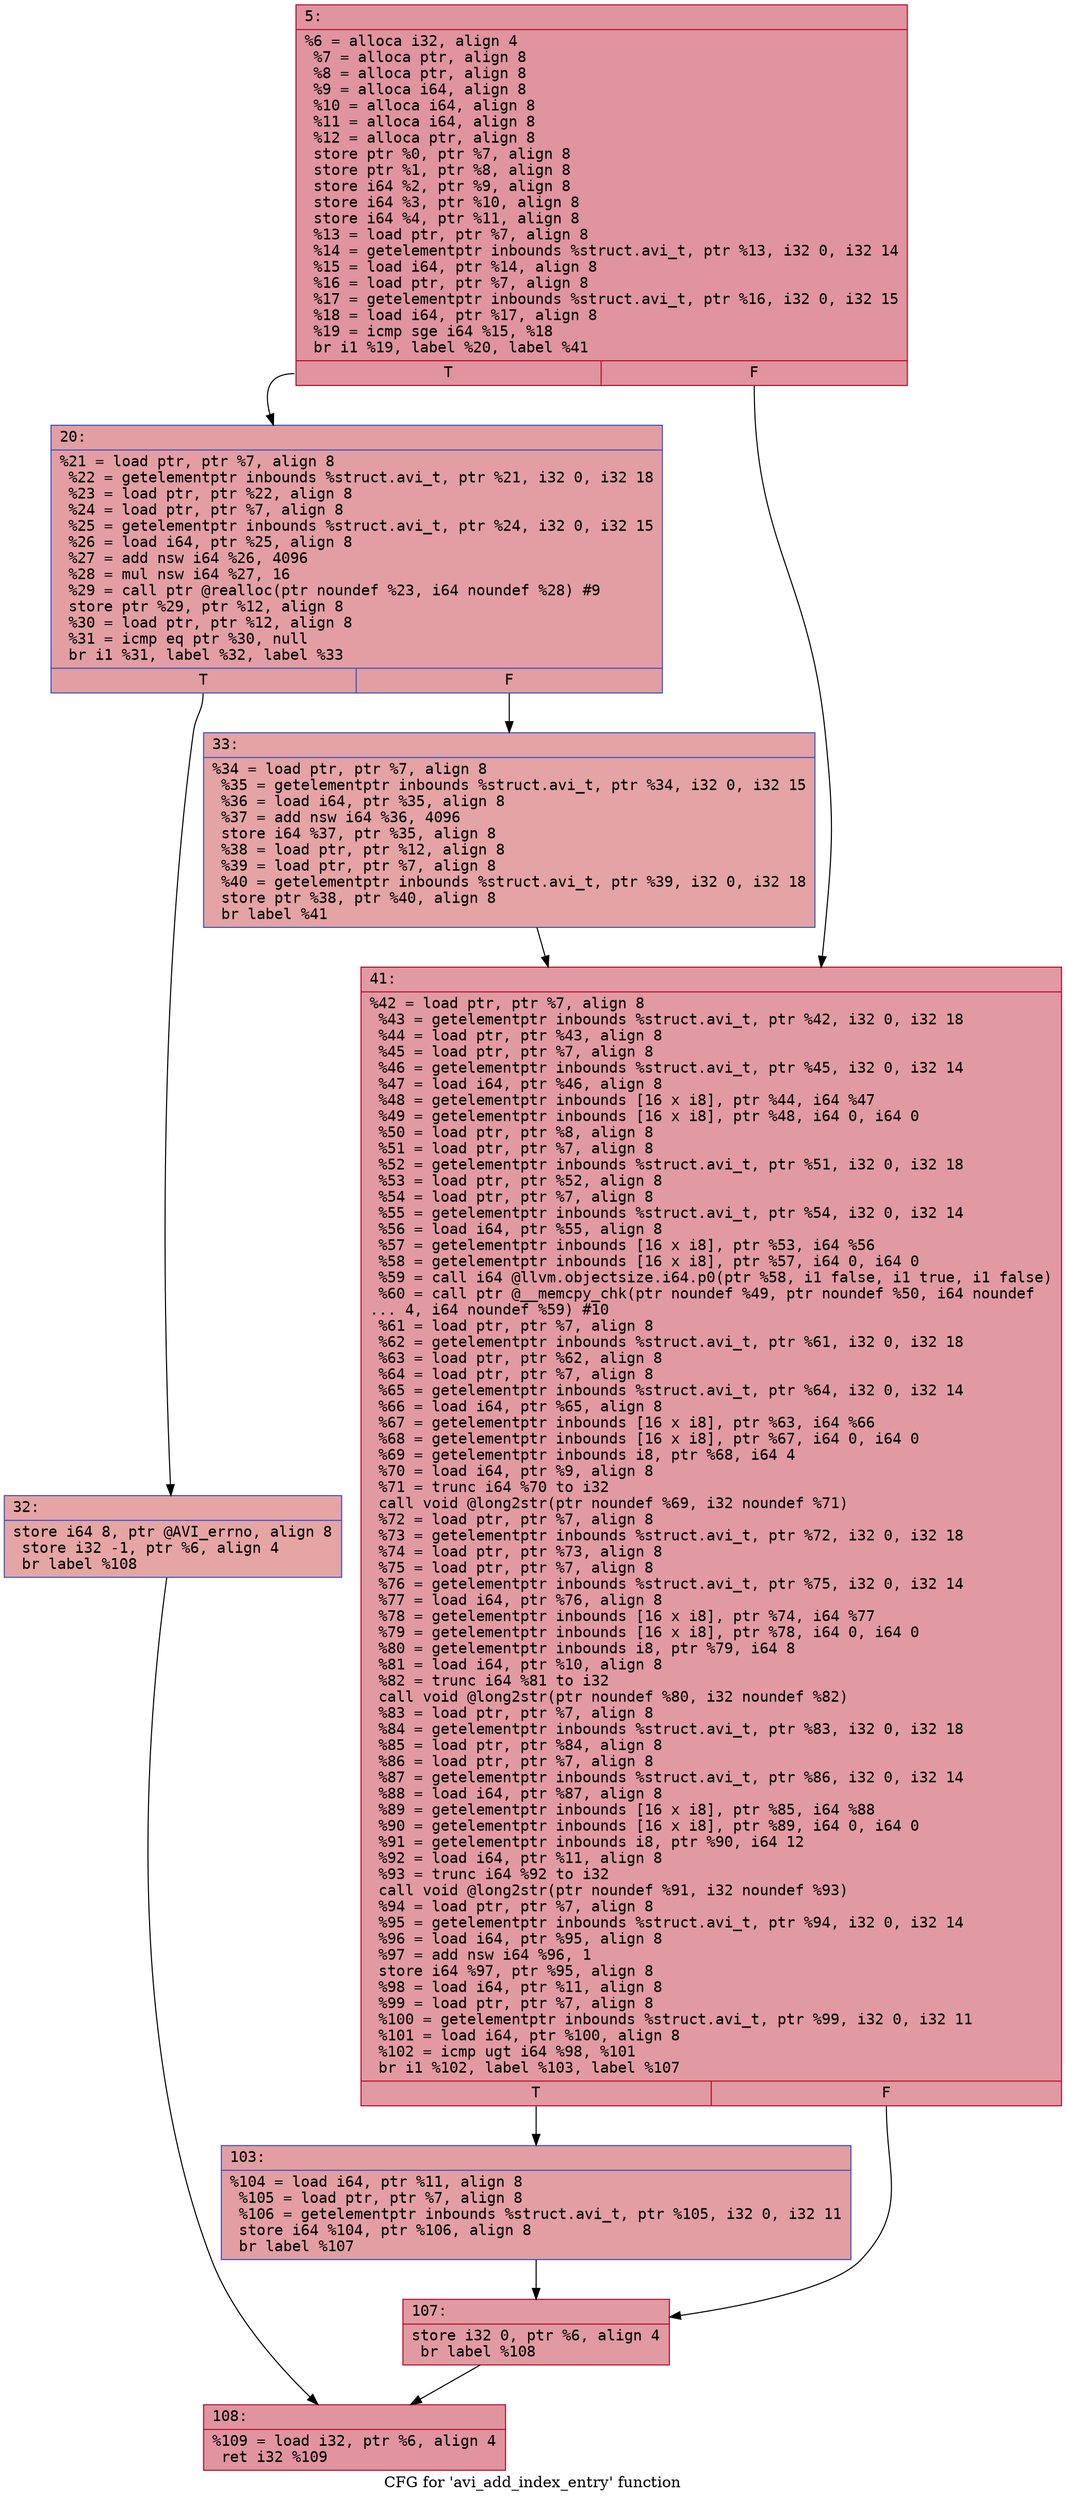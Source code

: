 digraph "CFG for 'avi_add_index_entry' function" {
	label="CFG for 'avi_add_index_entry' function";

	Node0x6000005bf7a0 [shape=record,color="#b70d28ff", style=filled, fillcolor="#b70d2870" fontname="Courier",label="{5:\l|  %6 = alloca i32, align 4\l  %7 = alloca ptr, align 8\l  %8 = alloca ptr, align 8\l  %9 = alloca i64, align 8\l  %10 = alloca i64, align 8\l  %11 = alloca i64, align 8\l  %12 = alloca ptr, align 8\l  store ptr %0, ptr %7, align 8\l  store ptr %1, ptr %8, align 8\l  store i64 %2, ptr %9, align 8\l  store i64 %3, ptr %10, align 8\l  store i64 %4, ptr %11, align 8\l  %13 = load ptr, ptr %7, align 8\l  %14 = getelementptr inbounds %struct.avi_t, ptr %13, i32 0, i32 14\l  %15 = load i64, ptr %14, align 8\l  %16 = load ptr, ptr %7, align 8\l  %17 = getelementptr inbounds %struct.avi_t, ptr %16, i32 0, i32 15\l  %18 = load i64, ptr %17, align 8\l  %19 = icmp sge i64 %15, %18\l  br i1 %19, label %20, label %41\l|{<s0>T|<s1>F}}"];
	Node0x6000005bf7a0:s0 -> Node0x6000005bf7f0[tooltip="5 -> 20\nProbability 50.00%" ];
	Node0x6000005bf7a0:s1 -> Node0x6000005bf8e0[tooltip="5 -> 41\nProbability 50.00%" ];
	Node0x6000005bf7f0 [shape=record,color="#3d50c3ff", style=filled, fillcolor="#be242e70" fontname="Courier",label="{20:\l|  %21 = load ptr, ptr %7, align 8\l  %22 = getelementptr inbounds %struct.avi_t, ptr %21, i32 0, i32 18\l  %23 = load ptr, ptr %22, align 8\l  %24 = load ptr, ptr %7, align 8\l  %25 = getelementptr inbounds %struct.avi_t, ptr %24, i32 0, i32 15\l  %26 = load i64, ptr %25, align 8\l  %27 = add nsw i64 %26, 4096\l  %28 = mul nsw i64 %27, 16\l  %29 = call ptr @realloc(ptr noundef %23, i64 noundef %28) #9\l  store ptr %29, ptr %12, align 8\l  %30 = load ptr, ptr %12, align 8\l  %31 = icmp eq ptr %30, null\l  br i1 %31, label %32, label %33\l|{<s0>T|<s1>F}}"];
	Node0x6000005bf7f0:s0 -> Node0x6000005bf840[tooltip="20 -> 32\nProbability 37.50%" ];
	Node0x6000005bf7f0:s1 -> Node0x6000005bf890[tooltip="20 -> 33\nProbability 62.50%" ];
	Node0x6000005bf840 [shape=record,color="#3d50c3ff", style=filled, fillcolor="#c5333470" fontname="Courier",label="{32:\l|  store i64 8, ptr @AVI_errno, align 8\l  store i32 -1, ptr %6, align 4\l  br label %108\l}"];
	Node0x6000005bf840 -> Node0x6000005bf9d0[tooltip="32 -> 108\nProbability 100.00%" ];
	Node0x6000005bf890 [shape=record,color="#3d50c3ff", style=filled, fillcolor="#c32e3170" fontname="Courier",label="{33:\l|  %34 = load ptr, ptr %7, align 8\l  %35 = getelementptr inbounds %struct.avi_t, ptr %34, i32 0, i32 15\l  %36 = load i64, ptr %35, align 8\l  %37 = add nsw i64 %36, 4096\l  store i64 %37, ptr %35, align 8\l  %38 = load ptr, ptr %12, align 8\l  %39 = load ptr, ptr %7, align 8\l  %40 = getelementptr inbounds %struct.avi_t, ptr %39, i32 0, i32 18\l  store ptr %38, ptr %40, align 8\l  br label %41\l}"];
	Node0x6000005bf890 -> Node0x6000005bf8e0[tooltip="33 -> 41\nProbability 100.00%" ];
	Node0x6000005bf8e0 [shape=record,color="#b70d28ff", style=filled, fillcolor="#bb1b2c70" fontname="Courier",label="{41:\l|  %42 = load ptr, ptr %7, align 8\l  %43 = getelementptr inbounds %struct.avi_t, ptr %42, i32 0, i32 18\l  %44 = load ptr, ptr %43, align 8\l  %45 = load ptr, ptr %7, align 8\l  %46 = getelementptr inbounds %struct.avi_t, ptr %45, i32 0, i32 14\l  %47 = load i64, ptr %46, align 8\l  %48 = getelementptr inbounds [16 x i8], ptr %44, i64 %47\l  %49 = getelementptr inbounds [16 x i8], ptr %48, i64 0, i64 0\l  %50 = load ptr, ptr %8, align 8\l  %51 = load ptr, ptr %7, align 8\l  %52 = getelementptr inbounds %struct.avi_t, ptr %51, i32 0, i32 18\l  %53 = load ptr, ptr %52, align 8\l  %54 = load ptr, ptr %7, align 8\l  %55 = getelementptr inbounds %struct.avi_t, ptr %54, i32 0, i32 14\l  %56 = load i64, ptr %55, align 8\l  %57 = getelementptr inbounds [16 x i8], ptr %53, i64 %56\l  %58 = getelementptr inbounds [16 x i8], ptr %57, i64 0, i64 0\l  %59 = call i64 @llvm.objectsize.i64.p0(ptr %58, i1 false, i1 true, i1 false)\l  %60 = call ptr @__memcpy_chk(ptr noundef %49, ptr noundef %50, i64 noundef\l... 4, i64 noundef %59) #10\l  %61 = load ptr, ptr %7, align 8\l  %62 = getelementptr inbounds %struct.avi_t, ptr %61, i32 0, i32 18\l  %63 = load ptr, ptr %62, align 8\l  %64 = load ptr, ptr %7, align 8\l  %65 = getelementptr inbounds %struct.avi_t, ptr %64, i32 0, i32 14\l  %66 = load i64, ptr %65, align 8\l  %67 = getelementptr inbounds [16 x i8], ptr %63, i64 %66\l  %68 = getelementptr inbounds [16 x i8], ptr %67, i64 0, i64 0\l  %69 = getelementptr inbounds i8, ptr %68, i64 4\l  %70 = load i64, ptr %9, align 8\l  %71 = trunc i64 %70 to i32\l  call void @long2str(ptr noundef %69, i32 noundef %71)\l  %72 = load ptr, ptr %7, align 8\l  %73 = getelementptr inbounds %struct.avi_t, ptr %72, i32 0, i32 18\l  %74 = load ptr, ptr %73, align 8\l  %75 = load ptr, ptr %7, align 8\l  %76 = getelementptr inbounds %struct.avi_t, ptr %75, i32 0, i32 14\l  %77 = load i64, ptr %76, align 8\l  %78 = getelementptr inbounds [16 x i8], ptr %74, i64 %77\l  %79 = getelementptr inbounds [16 x i8], ptr %78, i64 0, i64 0\l  %80 = getelementptr inbounds i8, ptr %79, i64 8\l  %81 = load i64, ptr %10, align 8\l  %82 = trunc i64 %81 to i32\l  call void @long2str(ptr noundef %80, i32 noundef %82)\l  %83 = load ptr, ptr %7, align 8\l  %84 = getelementptr inbounds %struct.avi_t, ptr %83, i32 0, i32 18\l  %85 = load ptr, ptr %84, align 8\l  %86 = load ptr, ptr %7, align 8\l  %87 = getelementptr inbounds %struct.avi_t, ptr %86, i32 0, i32 14\l  %88 = load i64, ptr %87, align 8\l  %89 = getelementptr inbounds [16 x i8], ptr %85, i64 %88\l  %90 = getelementptr inbounds [16 x i8], ptr %89, i64 0, i64 0\l  %91 = getelementptr inbounds i8, ptr %90, i64 12\l  %92 = load i64, ptr %11, align 8\l  %93 = trunc i64 %92 to i32\l  call void @long2str(ptr noundef %91, i32 noundef %93)\l  %94 = load ptr, ptr %7, align 8\l  %95 = getelementptr inbounds %struct.avi_t, ptr %94, i32 0, i32 14\l  %96 = load i64, ptr %95, align 8\l  %97 = add nsw i64 %96, 1\l  store i64 %97, ptr %95, align 8\l  %98 = load i64, ptr %11, align 8\l  %99 = load ptr, ptr %7, align 8\l  %100 = getelementptr inbounds %struct.avi_t, ptr %99, i32 0, i32 11\l  %101 = load i64, ptr %100, align 8\l  %102 = icmp ugt i64 %98, %101\l  br i1 %102, label %103, label %107\l|{<s0>T|<s1>F}}"];
	Node0x6000005bf8e0:s0 -> Node0x6000005bf930[tooltip="41 -> 103\nProbability 50.00%" ];
	Node0x6000005bf8e0:s1 -> Node0x6000005bf980[tooltip="41 -> 107\nProbability 50.00%" ];
	Node0x6000005bf930 [shape=record,color="#3d50c3ff", style=filled, fillcolor="#be242e70" fontname="Courier",label="{103:\l|  %104 = load i64, ptr %11, align 8\l  %105 = load ptr, ptr %7, align 8\l  %106 = getelementptr inbounds %struct.avi_t, ptr %105, i32 0, i32 11\l  store i64 %104, ptr %106, align 8\l  br label %107\l}"];
	Node0x6000005bf930 -> Node0x6000005bf980[tooltip="103 -> 107\nProbability 100.00%" ];
	Node0x6000005bf980 [shape=record,color="#b70d28ff", style=filled, fillcolor="#bb1b2c70" fontname="Courier",label="{107:\l|  store i32 0, ptr %6, align 4\l  br label %108\l}"];
	Node0x6000005bf980 -> Node0x6000005bf9d0[tooltip="107 -> 108\nProbability 100.00%" ];
	Node0x6000005bf9d0 [shape=record,color="#b70d28ff", style=filled, fillcolor="#b70d2870" fontname="Courier",label="{108:\l|  %109 = load i32, ptr %6, align 4\l  ret i32 %109\l}"];
}
